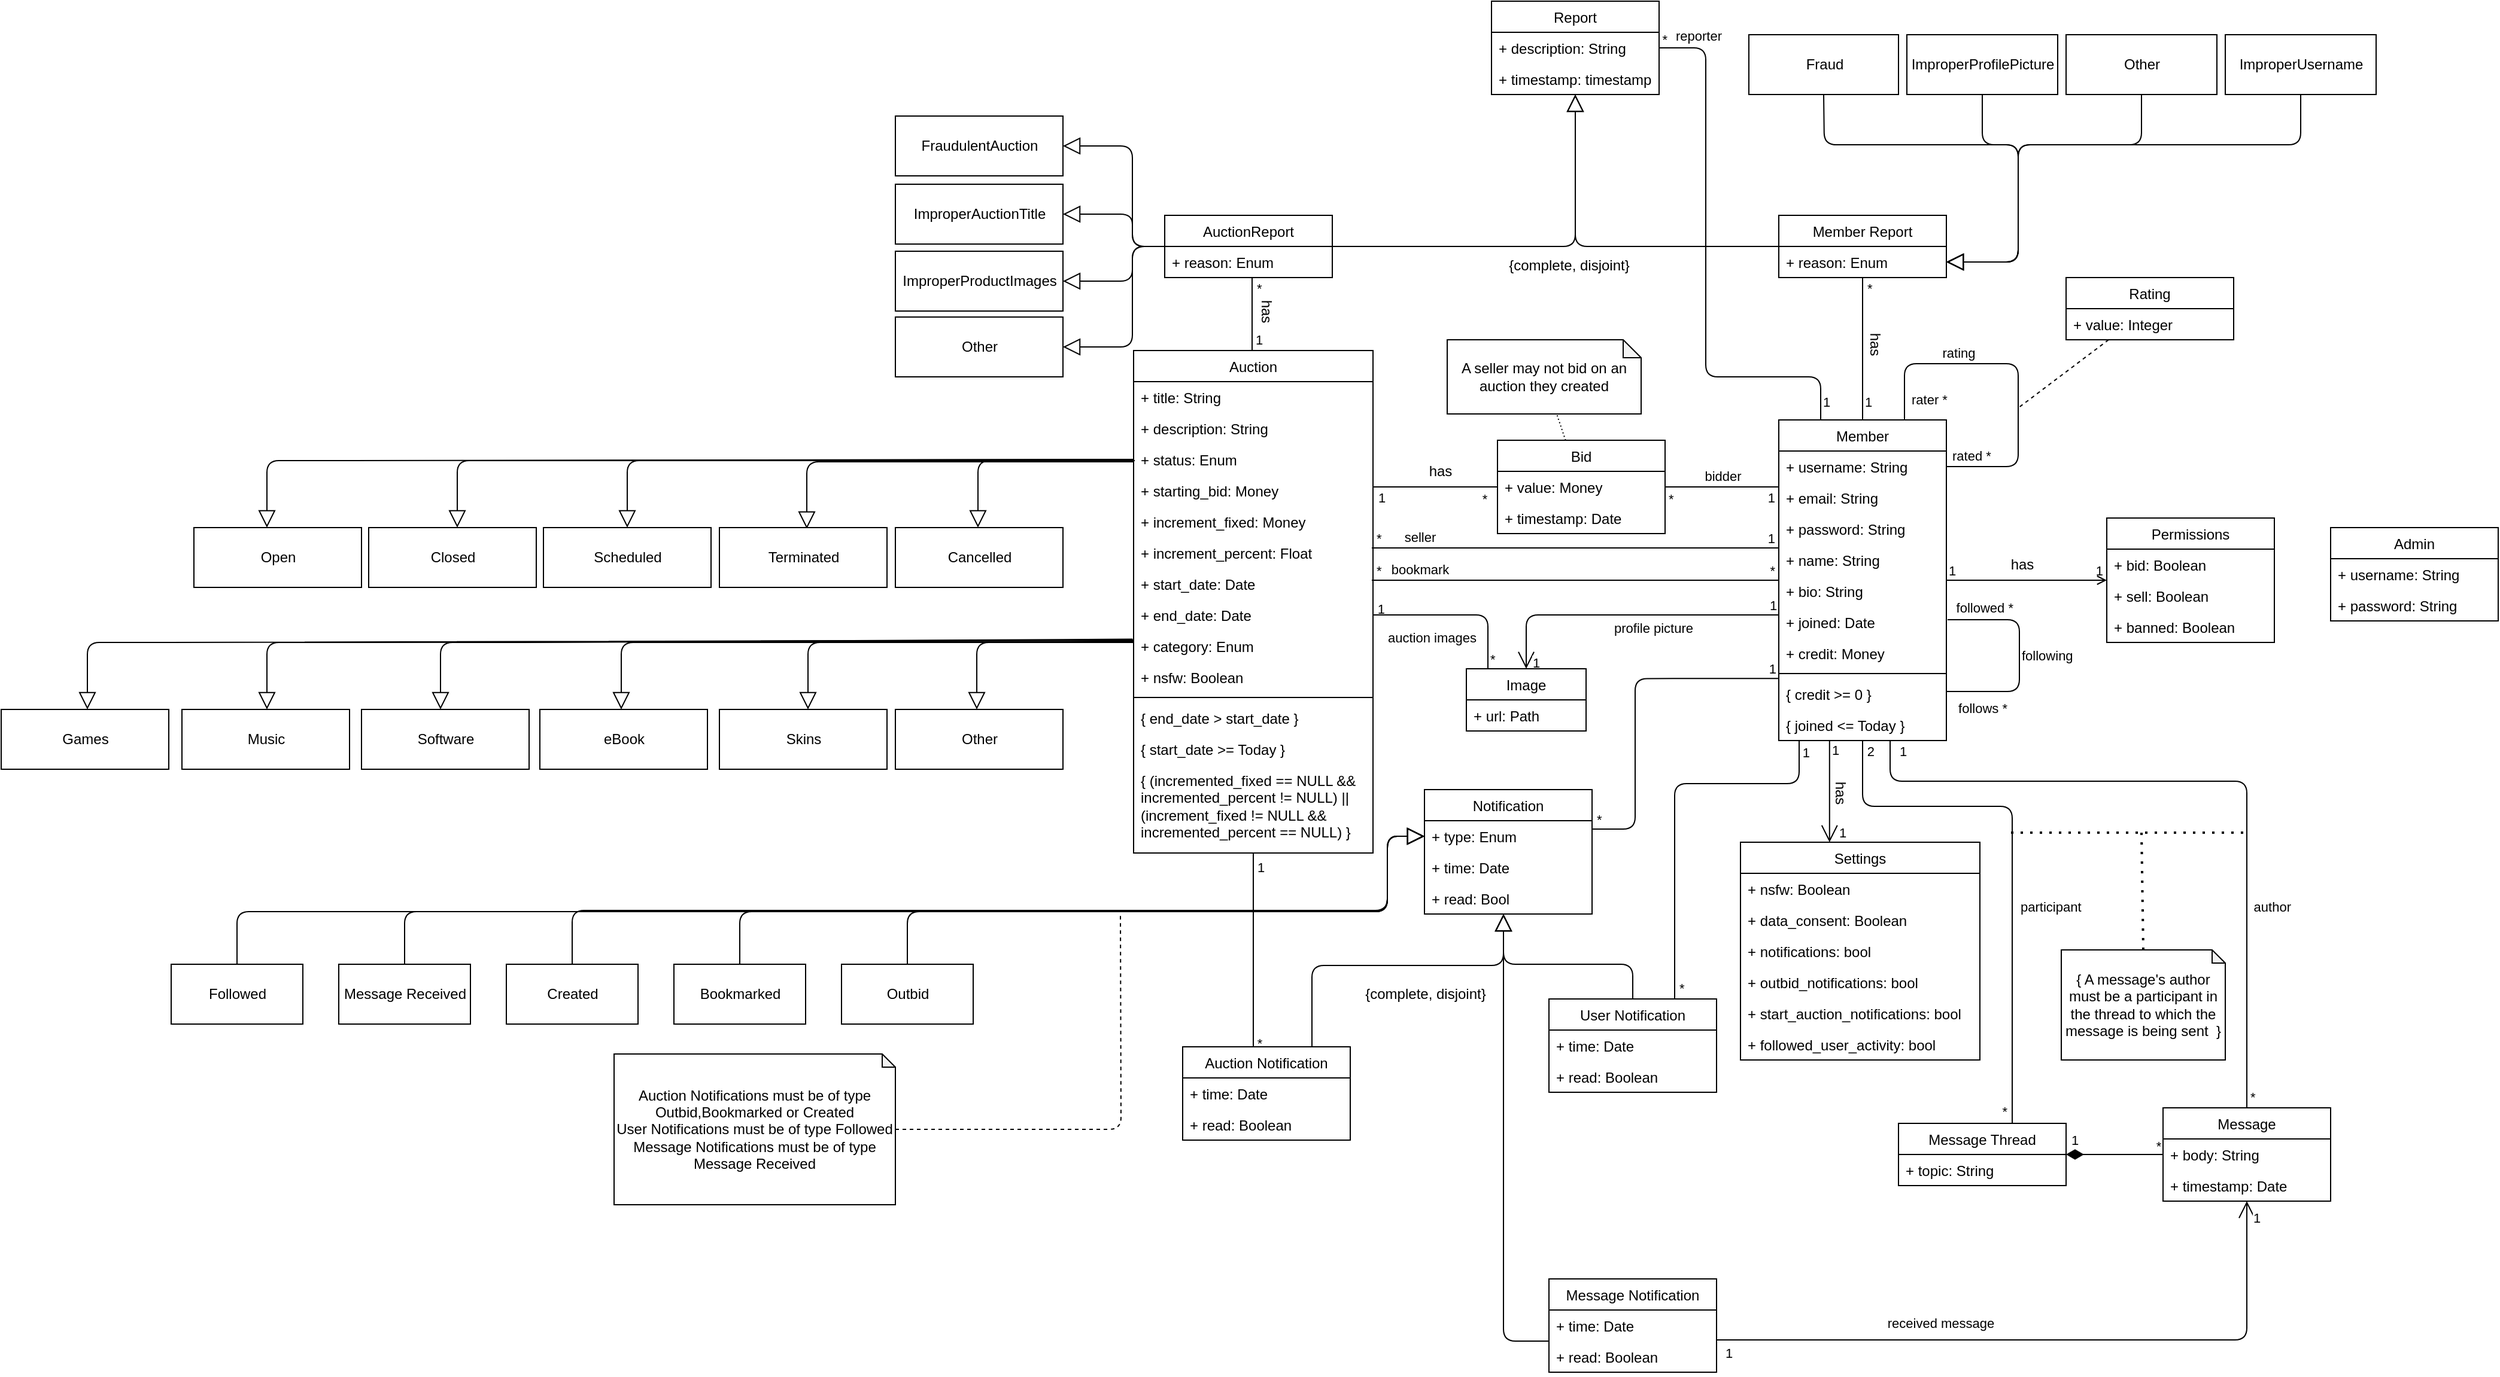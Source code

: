<mxfile>
    <diagram id="5p2L-R4tzmacxb9t3PjI" name="Page-1">
        <mxGraphModel dx="3413" dy="1698" grid="0" gridSize="20" guides="1" tooltips="1" connect="1" arrows="1" fold="1" page="0" pageScale="1" pageWidth="850" pageHeight="1100" math="0" shadow="0">
            <root>
                <mxCell id="0"/>
                <mxCell id="1" parent="0"/>
                <mxCell id="KnBPTcWeaxRC1HquYk8a-293" style="edgeStyle=orthogonalEdgeStyle;rounded=1;orthogonalLoop=1;jettySize=auto;html=1;startArrow=none;startFill=0;endArrow=open;endFill=0;startSize=12;endSize=12;" parent="1" source="2" target="280" edge="1">
                    <mxGeometry relative="1" as="geometry">
                        <Array as="points">
                            <mxPoint x="-91" y="393"/>
                        </Array>
                        <mxPoint x="-108" y="437" as="targetPoint"/>
                    </mxGeometry>
                </mxCell>
                <mxCell id="KnBPTcWeaxRC1HquYk8a-294" value="1" style="edgeLabel;html=1;align=center;verticalAlign=middle;resizable=0;points=[];" parent="KnBPTcWeaxRC1HquYk8a-293" vertex="1" connectable="0">
                    <mxGeometry x="-0.984" y="1" relative="1" as="geometry">
                        <mxPoint x="-3.6" y="-9" as="offset"/>
                    </mxGeometry>
                </mxCell>
                <mxCell id="KnBPTcWeaxRC1HquYk8a-295" value="1" style="edgeLabel;html=1;align=center;verticalAlign=middle;resizable=0;points=[];" parent="KnBPTcWeaxRC1HquYk8a-293" vertex="1" connectable="0">
                    <mxGeometry x="0.936" y="2" relative="1" as="geometry">
                        <mxPoint x="6" y="2.8" as="offset"/>
                    </mxGeometry>
                </mxCell>
                <mxCell id="434" value="profile picture" style="edgeLabel;html=1;align=center;verticalAlign=middle;resizable=0;points=[];" connectable="0" vertex="1" parent="KnBPTcWeaxRC1HquYk8a-293">
                    <mxGeometry x="-0.231" relative="1" as="geometry">
                        <mxPoint x="-6.57" y="10.97" as="offset"/>
                    </mxGeometry>
                </mxCell>
                <mxCell id="2" value="Member" style="swimlane;fontStyle=0;childLayout=stackLayout;horizontal=1;startSize=26;fillColor=none;horizontalStack=0;resizeParent=1;resizeParentMax=0;resizeLast=0;collapsible=1;marginBottom=0;" parent="1" vertex="1">
                    <mxGeometry x="120" y="230" width="140" height="268" as="geometry">
                        <mxRectangle x="120" y="247" width="100" height="26" as="alternateBounds"/>
                    </mxGeometry>
                </mxCell>
                <mxCell id="14" value="+ username: String" style="text;strokeColor=none;fillColor=none;align=left;verticalAlign=top;spacingLeft=4;spacingRight=4;overflow=hidden;rotatable=0;points=[[0,0.5],[1,0.5]];portConstraint=eastwest;" parent="2" vertex="1">
                    <mxGeometry y="26" width="140" height="26" as="geometry"/>
                </mxCell>
                <mxCell id="277" value="+ email: String" style="text;strokeColor=none;fillColor=none;align=left;verticalAlign=top;spacingLeft=4;spacingRight=4;overflow=hidden;rotatable=0;points=[[0,0.5],[1,0.5]];portConstraint=eastwest;" parent="2" vertex="1">
                    <mxGeometry y="52" width="140" height="26" as="geometry"/>
                </mxCell>
                <mxCell id="4" value="+ password: String" style="text;strokeColor=none;fillColor=none;align=left;verticalAlign=top;spacingLeft=4;spacingRight=4;overflow=hidden;rotatable=0;points=[[0,0.5],[1,0.5]];portConstraint=eastwest;" parent="2" vertex="1">
                    <mxGeometry y="78" width="140" height="26" as="geometry"/>
                </mxCell>
                <mxCell id="3" value="+ name: String" style="text;strokeColor=none;fillColor=none;align=left;verticalAlign=top;spacingLeft=4;spacingRight=4;overflow=hidden;rotatable=0;points=[[0,0.5],[1,0.5]];portConstraint=eastwest;" parent="2" vertex="1">
                    <mxGeometry y="104" width="140" height="26" as="geometry"/>
                </mxCell>
                <mxCell id="18" value="+ bio: String" style="text;strokeColor=none;fillColor=none;align=left;verticalAlign=top;spacingLeft=4;spacingRight=4;overflow=hidden;rotatable=0;points=[[0,0.5],[1,0.5]];portConstraint=eastwest;" parent="2" vertex="1">
                    <mxGeometry y="130" width="140" height="26" as="geometry"/>
                </mxCell>
                <mxCell id="65" value="following" style="endArrow=none;html=1;edgeStyle=orthogonalEdgeStyle;labelPosition=right;verticalLabelPosition=middle;align=left;verticalAlign=middle;labelBackgroundColor=none;" parent="2" source="2" edge="1">
                    <mxGeometry x="0.005" relative="1" as="geometry">
                        <mxPoint x="101.0" y="156.0" as="sourcePoint"/>
                        <mxPoint x="141" y="167" as="targetPoint"/>
                        <mxPoint as="offset"/>
                        <Array as="points">
                            <mxPoint x="201" y="227"/>
                            <mxPoint x="201" y="167"/>
                        </Array>
                    </mxGeometry>
                </mxCell>
                <mxCell id="66" value="follows *" style="edgeLabel;resizable=0;html=1;align=center;verticalAlign=top;labelPosition=center;verticalLabelPosition=bottom;labelBackgroundColor=none;" parent="65" connectable="0" vertex="1">
                    <mxGeometry x="-1" relative="1" as="geometry">
                        <mxPoint x="30.0" y="1.0" as="offset"/>
                    </mxGeometry>
                </mxCell>
                <mxCell id="67" value="followed *" style="edgeLabel;resizable=0;html=1;align=right;verticalAlign=bottom;labelBackgroundColor=none;" parent="65" connectable="0" vertex="1">
                    <mxGeometry x="1" relative="1" as="geometry">
                        <mxPoint x="55" y="-2" as="offset"/>
                    </mxGeometry>
                </mxCell>
                <mxCell id="102" value="rating" style="endArrow=none;html=1;edgeStyle=orthogonalEdgeStyle;labelPosition=center;verticalLabelPosition=top;align=center;verticalAlign=bottom;exitX=1;exitY=0.5;exitDx=0;exitDy=0;entryX=0.75;entryY=0;entryDx=0;entryDy=0;labelBackgroundColor=none;" parent="2" source="14" target="2" edge="1">
                    <mxGeometry x="0.361" relative="1" as="geometry">
                        <mxPoint x="130.004" y="-54" as="sourcePoint"/>
                        <mxPoint x="160" y="-47" as="targetPoint"/>
                        <mxPoint as="offset"/>
                        <Array as="points">
                            <mxPoint x="200" y="39"/>
                            <mxPoint x="200" y="-47"/>
                            <mxPoint x="105" y="-47"/>
                        </Array>
                    </mxGeometry>
                </mxCell>
                <mxCell id="103" value="rated *" style="edgeLabel;resizable=0;html=1;align=left;verticalAlign=bottom;labelBackgroundColor=none;" parent="102" connectable="0" vertex="1">
                    <mxGeometry x="-1" relative="1" as="geometry">
                        <mxPoint x="3" y="-1" as="offset"/>
                    </mxGeometry>
                </mxCell>
                <mxCell id="104" value="rater *" style="edgeLabel;resizable=0;html=1;align=left;verticalAlign=middle;labelPosition=right;verticalLabelPosition=middle;labelBackgroundColor=none;" parent="102" connectable="0" vertex="1">
                    <mxGeometry x="1" relative="1" as="geometry">
                        <mxPoint x="4" y="-17" as="offset"/>
                    </mxGeometry>
                </mxCell>
                <mxCell id="113" value="+ joined: Date" style="text;strokeColor=none;fillColor=none;align=left;verticalAlign=top;spacingLeft=4;spacingRight=4;overflow=hidden;rotatable=0;points=[[0,0.5],[1,0.5]];portConstraint=eastwest;" parent="2" vertex="1">
                    <mxGeometry y="156" width="140" height="26" as="geometry"/>
                </mxCell>
                <mxCell id="279" value="+ credit: Money" style="text;strokeColor=none;fillColor=none;align=left;verticalAlign=top;spacingLeft=4;spacingRight=4;overflow=hidden;rotatable=0;points=[[0,0.5],[1,0.5]];portConstraint=eastwest;" parent="2" vertex="1">
                    <mxGeometry y="182" width="140" height="26" as="geometry"/>
                </mxCell>
                <mxCell id="347" value="" style="line;strokeWidth=1;fillColor=none;align=left;verticalAlign=middle;spacingTop=-1;spacingLeft=3;spacingRight=3;rotatable=0;labelPosition=right;points=[];portConstraint=eastwest;" parent="2" vertex="1">
                    <mxGeometry y="208" width="140" height="8" as="geometry"/>
                </mxCell>
                <mxCell id="349" value="{ credit &gt;= 0 }" style="text;strokeColor=none;fillColor=none;align=left;verticalAlign=top;spacingLeft=4;spacingRight=4;overflow=hidden;rotatable=0;points=[[0,0.5],[1,0.5]];portConstraint=eastwest;" parent="2" vertex="1">
                    <mxGeometry y="216" width="140" height="26" as="geometry"/>
                </mxCell>
                <mxCell id="351" value="{ joined &lt;= Today }" style="text;strokeColor=none;fillColor=none;align=left;verticalAlign=top;spacingLeft=4;spacingRight=4;overflow=hidden;rotatable=0;points=[[0,0.5],[1,0.5]];portConstraint=eastwest;" vertex="1" parent="2">
                    <mxGeometry y="242" width="140" height="26" as="geometry"/>
                </mxCell>
                <mxCell id="6" value="Auction" style="swimlane;fontStyle=0;childLayout=stackLayout;horizontal=1;startSize=26;fillColor=none;horizontalStack=0;resizeParent=1;resizeParentMax=0;resizeLast=0;collapsible=1;marginBottom=0;" parent="1" vertex="1">
                    <mxGeometry x="-419" y="172" width="200" height="420" as="geometry">
                        <mxRectangle x="-419" y="172" width="67" height="26" as="alternateBounds"/>
                    </mxGeometry>
                </mxCell>
                <mxCell id="7" value="+ title: String" style="text;strokeColor=none;fillColor=none;align=left;verticalAlign=top;spacingLeft=4;spacingRight=4;overflow=hidden;rotatable=0;points=[[0,0.5],[1,0.5]];portConstraint=eastwest;" parent="6" vertex="1">
                    <mxGeometry y="26" width="200" height="26" as="geometry"/>
                </mxCell>
                <mxCell id="8" value="+ description: String" style="text;strokeColor=none;fillColor=none;align=left;verticalAlign=top;spacingLeft=4;spacingRight=4;overflow=hidden;rotatable=0;points=[[0,0.5],[1,0.5]];portConstraint=eastwest;" parent="6" vertex="1">
                    <mxGeometry y="52" width="200" height="26" as="geometry"/>
                </mxCell>
                <mxCell id="9" value="+ status: Enum" style="text;strokeColor=none;fillColor=none;align=left;verticalAlign=top;spacingLeft=4;spacingRight=4;overflow=hidden;rotatable=0;points=[[0,0.5],[1,0.5]];portConstraint=eastwest;" parent="6" vertex="1">
                    <mxGeometry y="78" width="200" height="26" as="geometry"/>
                </mxCell>
                <mxCell id="381" value="" style="endArrow=block;endFill=0;endSize=12;html=1;entryX=1;entryY=0.5;entryDx=0;entryDy=0;" edge="1" parent="6">
                    <mxGeometry width="160" relative="1" as="geometry">
                        <mxPoint y="93" as="sourcePoint"/>
                        <mxPoint x="-273" y="149" as="targetPoint"/>
                        <Array as="points">
                            <mxPoint x="-215" y="93"/>
                            <mxPoint x="-273" y="93"/>
                        </Array>
                    </mxGeometry>
                </mxCell>
                <mxCell id="20" value="+ starting_bid: Money" style="text;strokeColor=none;fillColor=none;align=left;verticalAlign=top;spacingLeft=4;spacingRight=4;overflow=hidden;rotatable=0;points=[[0,0.5],[1,0.5]];portConstraint=eastwest;" parent="6" vertex="1">
                    <mxGeometry y="104" width="200" height="26" as="geometry"/>
                </mxCell>
                <mxCell id="15" value="+ increment_fixed: Money" style="text;strokeColor=none;fillColor=none;align=left;verticalAlign=top;spacingLeft=4;spacingRight=4;overflow=hidden;rotatable=0;points=[[0,0.5],[1,0.5]];portConstraint=eastwest;" parent="6" vertex="1">
                    <mxGeometry y="130" width="200" height="26" as="geometry"/>
                </mxCell>
                <mxCell id="16" value="+ increment_percent: Float" style="text;strokeColor=none;fillColor=none;align=left;verticalAlign=top;spacingLeft=4;spacingRight=4;overflow=hidden;rotatable=0;points=[[0,0.5],[1,0.5]];portConstraint=eastwest;" parent="6" vertex="1">
                    <mxGeometry y="156" width="200" height="26" as="geometry"/>
                </mxCell>
                <mxCell id="17" value="+ start_date: Date" style="text;strokeColor=none;fillColor=none;align=left;verticalAlign=top;spacingLeft=4;spacingRight=4;overflow=hidden;rotatable=0;points=[[0,0.5],[1,0.5]];portConstraint=eastwest;" parent="6" vertex="1">
                    <mxGeometry y="182" width="200" height="26" as="geometry"/>
                </mxCell>
                <mxCell id="19" value="+ end_date: Date" style="text;strokeColor=none;fillColor=none;align=left;verticalAlign=top;spacingLeft=4;spacingRight=4;overflow=hidden;rotatable=0;points=[[0,0.5],[1,0.5]];portConstraint=eastwest;" parent="6" vertex="1">
                    <mxGeometry y="208" width="200" height="26" as="geometry"/>
                </mxCell>
                <mxCell id="93" value="+ category: Enum" style="text;strokeColor=none;fillColor=none;align=left;verticalAlign=top;spacingLeft=4;spacingRight=4;overflow=hidden;rotatable=0;points=[[0,0.5],[1,0.5]];portConstraint=eastwest;" parent="6" vertex="1">
                    <mxGeometry y="234" width="200" height="26" as="geometry"/>
                </mxCell>
                <mxCell id="288" value="+ nsfw: Boolean" style="text;strokeColor=none;fillColor=none;align=left;verticalAlign=top;spacingLeft=4;spacingRight=4;overflow=hidden;rotatable=0;points=[[0,0.5],[1,0.5]];portConstraint=eastwest;" parent="6" vertex="1">
                    <mxGeometry y="260" width="200" height="26" as="geometry"/>
                </mxCell>
                <mxCell id="307" value="" style="line;strokeWidth=1;fillColor=none;align=left;verticalAlign=middle;spacingTop=-1;spacingLeft=3;spacingRight=3;rotatable=0;labelPosition=right;points=[];portConstraint=eastwest;" parent="6" vertex="1">
                    <mxGeometry y="286" width="200" height="8" as="geometry"/>
                </mxCell>
                <mxCell id="310" value="{ end_date &gt; start_date }" style="text;strokeColor=none;fillColor=none;align=left;verticalAlign=top;spacingLeft=4;spacingRight=4;overflow=hidden;rotatable=0;points=[[0,0.5],[1,0.5]];portConstraint=eastwest;" parent="6" vertex="1">
                    <mxGeometry y="294" width="200" height="26" as="geometry"/>
                </mxCell>
                <mxCell id="350" value="{ start_date &gt;= Today }" style="text;strokeColor=none;fillColor=none;align=left;verticalAlign=top;spacingLeft=4;spacingRight=4;overflow=hidden;rotatable=0;points=[[0,0.5],[1,0.5]];portConstraint=eastwest;" vertex="1" parent="6">
                    <mxGeometry y="320" width="200" height="26" as="geometry"/>
                </mxCell>
                <mxCell id="311" value="{ (incremented_fixed == NULL &amp;&amp; incremented_percent != NULL) || (increment_fixed != NULL &amp;&amp; incremented_percent == NULL) }" style="text;strokeColor=none;fillColor=none;align=left;verticalAlign=top;spacingLeft=4;spacingRight=4;overflow=hidden;rotatable=0;points=[[0,0.5],[1,0.5]];portConstraint=eastwest;shadow=1;whiteSpace=wrap;" parent="6" vertex="1">
                    <mxGeometry y="346" width="200" height="74" as="geometry"/>
                </mxCell>
                <mxCell id="10" value="Permissions" style="swimlane;fontStyle=0;childLayout=stackLayout;horizontal=1;startSize=26;fillColor=none;horizontalStack=0;resizeParent=1;resizeParentMax=0;resizeLast=0;collapsible=1;marginBottom=0;" parent="1" vertex="1">
                    <mxGeometry x="394" y="312" width="140" height="104" as="geometry"/>
                </mxCell>
                <mxCell id="11" value="+ bid: Boolean" style="text;strokeColor=none;fillColor=none;align=left;verticalAlign=top;spacingLeft=4;spacingRight=4;overflow=hidden;rotatable=0;points=[[0,0.5],[1,0.5]];portConstraint=eastwest;" parent="10" vertex="1">
                    <mxGeometry y="26" width="140" height="26" as="geometry"/>
                </mxCell>
                <mxCell id="12" value="+ sell: Boolean" style="text;strokeColor=none;fillColor=none;align=left;verticalAlign=top;spacingLeft=4;spacingRight=4;overflow=hidden;rotatable=0;points=[[0,0.5],[1,0.5]];portConstraint=eastwest;" parent="10" vertex="1">
                    <mxGeometry y="52" width="140" height="26" as="geometry"/>
                </mxCell>
                <mxCell id="13" value="+ banned: Boolean" style="text;strokeColor=none;fillColor=none;align=left;verticalAlign=top;spacingLeft=4;spacingRight=4;overflow=hidden;rotatable=0;points=[[0,0.5],[1,0.5]];portConstraint=eastwest;" parent="10" vertex="1">
                    <mxGeometry y="78" width="140" height="26" as="geometry"/>
                </mxCell>
                <mxCell id="333" style="edgeStyle=orthogonalEdgeStyle;rounded=0;orthogonalLoop=1;jettySize=auto;html=1;endArrow=none;endFill=0;" parent="1" source="32" target="6" edge="1">
                    <mxGeometry relative="1" as="geometry">
                        <Array as="points">
                            <mxPoint x="-199" y="286"/>
                            <mxPoint x="-199" y="286"/>
                        </Array>
                    </mxGeometry>
                </mxCell>
                <mxCell id="334" value="1" style="edgeLabel;html=1;align=center;verticalAlign=middle;resizable=0;points=[];" parent="333" connectable="0" vertex="1">
                    <mxGeometry x="0.897" relative="1" as="geometry">
                        <mxPoint x="0.89" y="9" as="offset"/>
                    </mxGeometry>
                </mxCell>
                <mxCell id="335" value="*" style="edgeLabel;html=1;align=center;verticalAlign=middle;resizable=0;points=[];" parent="333" connectable="0" vertex="1">
                    <mxGeometry x="-0.783" y="1" relative="1" as="geometry">
                        <mxPoint y="9" as="offset"/>
                    </mxGeometry>
                </mxCell>
                <mxCell id="32" value="Bid" style="swimlane;fontStyle=0;childLayout=stackLayout;horizontal=1;startSize=26;fillColor=none;horizontalStack=0;resizeParent=1;resizeParentMax=0;resizeLast=0;collapsible=1;marginBottom=0;" parent="1" vertex="1">
                    <mxGeometry x="-115" y="247" width="140" height="78" as="geometry"/>
                </mxCell>
                <mxCell id="33" value="+ value: Money" style="text;strokeColor=none;fillColor=none;align=left;verticalAlign=top;spacingLeft=4;spacingRight=4;overflow=hidden;rotatable=0;points=[[0,0.5],[1,0.5]];portConstraint=eastwest;" parent="32" vertex="1">
                    <mxGeometry y="26" width="140" height="26" as="geometry"/>
                </mxCell>
                <mxCell id="34" value="+ timestamp: Date" style="text;strokeColor=none;fillColor=none;align=left;verticalAlign=top;spacingLeft=4;spacingRight=4;overflow=hidden;rotatable=0;points=[[0,0.5],[1,0.5]];portConstraint=eastwest;" parent="32" vertex="1">
                    <mxGeometry y="52" width="140" height="26" as="geometry"/>
                </mxCell>
                <mxCell id="48" value="seller" style="endArrow=none;html=1;edgeStyle=orthogonalEdgeStyle;entryX=0;entryY=0.5;entryDx=0;entryDy=0;exitX=1;exitY=0.5;exitDx=0;exitDy=0;labelPosition=center;verticalLabelPosition=top;align=center;verticalAlign=bottom;labelBackgroundColor=none;" parent="1" edge="1">
                    <mxGeometry x="-0.765" relative="1" as="geometry">
                        <mxPoint x="-220" y="337" as="sourcePoint"/>
                        <mxPoint x="120" y="337" as="targetPoint"/>
                        <mxPoint as="offset"/>
                    </mxGeometry>
                </mxCell>
                <mxCell id="49" value="*" style="edgeLabel;resizable=0;html=1;align=left;verticalAlign=bottom;labelBackgroundColor=none;" parent="48" connectable="0" vertex="1">
                    <mxGeometry x="-1" relative="1" as="geometry">
                        <mxPoint x="2" as="offset"/>
                    </mxGeometry>
                </mxCell>
                <mxCell id="50" value="1" style="edgeLabel;resizable=0;html=1;align=right;verticalAlign=bottom;labelBackgroundColor=none;" parent="48" connectable="0" vertex="1">
                    <mxGeometry x="1" relative="1" as="geometry">
                        <mxPoint x="-3" as="offset"/>
                    </mxGeometry>
                </mxCell>
                <mxCell id="54" value="" style="endArrow=open;html=1;edgeStyle=orthogonalEdgeStyle;startArrow=none;startFill=0;endFill=0;" parent="1" source="2" target="10" edge="1">
                    <mxGeometry relative="1" as="geometry">
                        <mxPoint x="240" y="520" as="sourcePoint"/>
                        <mxPoint x="400" y="520" as="targetPoint"/>
                    </mxGeometry>
                </mxCell>
                <mxCell id="55" value="1" style="edgeLabel;resizable=0;html=1;align=left;verticalAlign=bottom;labelBackgroundColor=none;" parent="54" connectable="0" vertex="1">
                    <mxGeometry x="-1" relative="1" as="geometry"/>
                </mxCell>
                <mxCell id="56" value="1" style="edgeLabel;resizable=0;html=1;align=right;verticalAlign=bottom;labelBackgroundColor=none;" parent="54" connectable="0" vertex="1">
                    <mxGeometry x="1" relative="1" as="geometry">
                        <mxPoint x="-2.19" as="offset"/>
                    </mxGeometry>
                </mxCell>
                <mxCell id="58" value="Admin" style="swimlane;fontStyle=0;childLayout=stackLayout;horizontal=1;startSize=26;fillColor=none;horizontalStack=0;resizeParent=1;resizeParentMax=0;resizeLast=0;collapsible=1;marginBottom=0;" parent="1" vertex="1">
                    <mxGeometry x="581" y="320" width="140" height="78" as="geometry"/>
                </mxCell>
                <mxCell id="59" value="+ username: String" style="text;strokeColor=none;fillColor=none;align=left;verticalAlign=top;spacingLeft=4;spacingRight=4;overflow=hidden;rotatable=0;points=[[0,0.5],[1,0.5]];portConstraint=eastwest;" parent="58" vertex="1">
                    <mxGeometry y="26" width="140" height="26" as="geometry"/>
                </mxCell>
                <mxCell id="60" value="+ password: String" style="text;strokeColor=none;fillColor=none;align=left;verticalAlign=top;spacingLeft=4;spacingRight=4;overflow=hidden;rotatable=0;points=[[0,0.5],[1,0.5]];portConstraint=eastwest;" parent="58" vertex="1">
                    <mxGeometry y="52" width="140" height="26" as="geometry"/>
                </mxCell>
                <mxCell id="62" value="bookmark" style="endArrow=none;html=1;edgeStyle=orthogonalEdgeStyle;exitX=1;exitY=0.5;exitDx=0;exitDy=0;labelPosition=center;verticalLabelPosition=top;align=center;verticalAlign=bottom;labelBackgroundColor=none;" parent="1" edge="1">
                    <mxGeometry x="-0.765" relative="1" as="geometry">
                        <mxPoint x="-220" y="364" as="sourcePoint"/>
                        <mxPoint x="120" y="364" as="targetPoint"/>
                        <mxPoint as="offset"/>
                    </mxGeometry>
                </mxCell>
                <mxCell id="63" value="*" style="edgeLabel;resizable=0;html=1;align=left;verticalAlign=bottom;labelBackgroundColor=none;" parent="62" connectable="0" vertex="1">
                    <mxGeometry x="-1" relative="1" as="geometry">
                        <mxPoint x="2" as="offset"/>
                    </mxGeometry>
                </mxCell>
                <mxCell id="64" value="*" style="edgeLabel;resizable=0;html=1;align=right;verticalAlign=bottom;labelBackgroundColor=none;" parent="62" connectable="0" vertex="1">
                    <mxGeometry x="1" relative="1" as="geometry">
                        <mxPoint x="-3" as="offset"/>
                    </mxGeometry>
                </mxCell>
                <mxCell id="68" value="Member Report" style="swimlane;fontStyle=0;childLayout=stackLayout;horizontal=1;startSize=26;fillColor=none;horizontalStack=0;resizeParent=1;resizeParentMax=0;resizeLast=0;collapsible=1;marginBottom=0;" parent="1" vertex="1">
                    <mxGeometry x="120" y="59" width="140" height="52" as="geometry"/>
                </mxCell>
                <mxCell id="69" value="+ reason: Enum" style="text;strokeColor=none;fillColor=none;align=left;verticalAlign=top;spacingLeft=4;spacingRight=4;overflow=hidden;rotatable=0;points=[[0,0.5],[1,0.5]];portConstraint=eastwest;" parent="68" vertex="1">
                    <mxGeometry y="26" width="140" height="26" as="geometry"/>
                </mxCell>
                <mxCell id="72" value="AuctionReport" style="swimlane;fontStyle=0;childLayout=stackLayout;horizontal=1;startSize=26;fillColor=none;horizontalStack=0;resizeParent=1;resizeParentMax=0;resizeLast=0;collapsible=1;marginBottom=0;" parent="1" vertex="1">
                    <mxGeometry x="-393" y="59" width="140" height="52" as="geometry">
                        <mxRectangle x="-370" y="59" width="103" height="26" as="alternateBounds"/>
                    </mxGeometry>
                </mxCell>
                <mxCell id="73" value="+ reason: Enum" style="text;strokeColor=none;fillColor=none;align=left;verticalAlign=top;spacingLeft=4;spacingRight=4;overflow=hidden;rotatable=0;points=[[0,0.5],[1,0.5]];portConstraint=eastwest;" parent="72" vertex="1">
                    <mxGeometry y="26" width="140" height="26" as="geometry"/>
                </mxCell>
                <mxCell id="76" value="Report" style="swimlane;fontStyle=0;childLayout=stackLayout;horizontal=1;startSize=26;fillColor=none;horizontalStack=0;resizeParent=1;resizeParentMax=0;resizeLast=0;collapsible=1;marginBottom=0;" parent="1" vertex="1">
                    <mxGeometry x="-120" y="-120" width="140" height="78" as="geometry"/>
                </mxCell>
                <mxCell id="77" value="+ description: String" style="text;strokeColor=none;fillColor=none;align=left;verticalAlign=top;spacingLeft=4;spacingRight=4;overflow=hidden;rotatable=0;points=[[0,0.5],[1,0.5]];portConstraint=eastwest;" parent="76" vertex="1">
                    <mxGeometry y="26" width="140" height="26" as="geometry"/>
                </mxCell>
                <mxCell id="78" value="+ timestamp: timestamp" style="text;strokeColor=none;fillColor=none;align=left;verticalAlign=top;spacingLeft=4;spacingRight=4;overflow=hidden;rotatable=0;points=[[0,0.5],[1,0.5]];portConstraint=eastwest;" parent="76" vertex="1">
                    <mxGeometry y="52" width="140" height="26" as="geometry"/>
                </mxCell>
                <mxCell id="80" value="" style="endArrow=block;endFill=0;endSize=12;html=1;" parent="1" source="68" target="76" edge="1">
                    <mxGeometry width="160" relative="1" as="geometry">
                        <mxPoint x="-160" y="80" as="sourcePoint"/>
                        <mxPoint y="80" as="targetPoint"/>
                        <Array as="points">
                            <mxPoint x="-50" y="85"/>
                        </Array>
                    </mxGeometry>
                </mxCell>
                <mxCell id="81" value="" style="endArrow=block;endFill=0;endSize=12;html=1;" parent="1" source="72" target="76" edge="1">
                    <mxGeometry width="160" relative="1" as="geometry">
                        <mxPoint x="140.279" y="79" as="sourcePoint"/>
                        <mxPoint x="39.721" y="4" as="targetPoint"/>
                        <Array as="points">
                            <mxPoint x="-50" y="85"/>
                        </Array>
                    </mxGeometry>
                </mxCell>
                <mxCell id="84" value="" style="endArrow=none;html=1;edgeStyle=orthogonalEdgeStyle;labelPosition=center;verticalLabelPosition=top;align=center;verticalAlign=bottom;" parent="1" source="72" target="6" edge="1">
                    <mxGeometry x="-0.309" relative="1" as="geometry">
                        <mxPoint x="-200" y="332" as="sourcePoint"/>
                        <mxPoint x="140" y="332" as="targetPoint"/>
                        <mxPoint as="offset"/>
                        <Array as="points">
                            <mxPoint x="-320" y="132"/>
                            <mxPoint x="-320" y="132"/>
                        </Array>
                    </mxGeometry>
                </mxCell>
                <mxCell id="85" value="*" style="edgeLabel;resizable=0;html=1;align=left;verticalAlign=middle;labelPosition=right;verticalLabelPosition=middle;labelBackgroundColor=none;" parent="84" connectable="0" vertex="1">
                    <mxGeometry x="-1" relative="1" as="geometry">
                        <mxPoint x="2" y="9" as="offset"/>
                    </mxGeometry>
                </mxCell>
                <mxCell id="86" value="1" style="edgeLabel;resizable=0;html=1;align=left;verticalAlign=middle;labelPosition=right;verticalLabelPosition=middle;labelBackgroundColor=none;" parent="84" connectable="0" vertex="1">
                    <mxGeometry x="1" relative="1" as="geometry">
                        <mxPoint x="1" y="-9.14" as="offset"/>
                    </mxGeometry>
                </mxCell>
                <mxCell id="87" value="" style="endArrow=none;html=1;edgeStyle=orthogonalEdgeStyle;labelPosition=center;verticalLabelPosition=top;align=center;verticalAlign=bottom;" parent="1" source="68" target="2" edge="1">
                    <mxGeometry x="-0.309" relative="1" as="geometry">
                        <mxPoint x="-280" y="131" as="sourcePoint"/>
                        <mxPoint x="-280" y="215" as="targetPoint"/>
                        <mxPoint as="offset"/>
                    </mxGeometry>
                </mxCell>
                <mxCell id="88" value="*" style="edgeLabel;resizable=0;html=1;align=left;verticalAlign=middle;labelPosition=right;verticalLabelPosition=middle;labelBackgroundColor=none;" parent="87" connectable="0" vertex="1">
                    <mxGeometry x="-1" relative="1" as="geometry">
                        <mxPoint x="2" y="9" as="offset"/>
                    </mxGeometry>
                </mxCell>
                <mxCell id="89" value="1" style="edgeLabel;resizable=0;html=1;align=left;verticalAlign=middle;labelPosition=right;verticalLabelPosition=middle;labelBackgroundColor=none;" parent="87" connectable="0" vertex="1">
                    <mxGeometry x="1" relative="1" as="geometry">
                        <mxPoint y="-14.95" as="offset"/>
                    </mxGeometry>
                </mxCell>
                <mxCell id="90" value="reporter" style="endArrow=none;html=1;labelPosition=right;verticalLabelPosition=middle;align=left;verticalAlign=middle;entryX=0.25;entryY=0;entryDx=0;entryDy=0;labelBackgroundColor=none;" parent="1" target="2" edge="1">
                    <mxGeometry x="-0.948" y="10" relative="1" as="geometry">
                        <mxPoint x="20" y="-81" as="sourcePoint"/>
                        <mxPoint x="210" y="267" as="targetPoint"/>
                        <mxPoint as="offset"/>
                        <Array as="points">
                            <mxPoint x="59" y="-81"/>
                            <mxPoint x="59" y="194"/>
                            <mxPoint x="155" y="194"/>
                        </Array>
                    </mxGeometry>
                </mxCell>
                <mxCell id="91" value="*" style="edgeLabel;resizable=0;html=1;align=right;verticalAlign=top;labelPosition=left;verticalLabelPosition=bottom;labelBackgroundColor=none;" parent="90" connectable="0" vertex="1">
                    <mxGeometry x="-1" relative="1" as="geometry">
                        <mxPoint x="7" y="-20" as="offset"/>
                    </mxGeometry>
                </mxCell>
                <mxCell id="92" value="1" style="edgeLabel;resizable=0;html=1;align=left;verticalAlign=middle;labelPosition=right;verticalLabelPosition=middle;labelBackgroundColor=none;" parent="90" connectable="0" vertex="1">
                    <mxGeometry x="1" relative="1" as="geometry">
                        <mxPoint y="-14.95" as="offset"/>
                    </mxGeometry>
                </mxCell>
                <mxCell id="98" value="Rating" style="swimlane;fontStyle=0;childLayout=stackLayout;horizontal=1;startSize=26;fillColor=none;horizontalStack=0;resizeParent=1;resizeParentMax=0;resizeLast=0;collapsible=1;marginBottom=0;" parent="1" vertex="1">
                    <mxGeometry x="360" y="111" width="140" height="52" as="geometry"/>
                </mxCell>
                <mxCell id="99" value="+ value: Integer" style="text;strokeColor=none;fillColor=none;align=left;verticalAlign=top;spacingLeft=4;spacingRight=4;overflow=hidden;rotatable=0;points=[[0,0.5],[1,0.5]];portConstraint=eastwest;" parent="98" vertex="1">
                    <mxGeometry y="26" width="140" height="26" as="geometry"/>
                </mxCell>
                <mxCell id="105" value="" style="endArrow=none;html=1;dashed=1;" parent="1" source="98" edge="1">
                    <mxGeometry relative="1" as="geometry">
                        <mxPoint x="-29.966" y="267" as="sourcePoint"/>
                        <mxPoint x="320" y="220" as="targetPoint"/>
                    </mxGeometry>
                </mxCell>
                <mxCell id="KnBPTcWeaxRC1HquYk8a-289" style="edgeStyle=orthogonalEdgeStyle;rounded=0;orthogonalLoop=1;jettySize=auto;html=1;startArrow=open;startFill=0;endArrow=none;endFill=0;entryX=0.303;entryY=0.994;entryDx=0;entryDy=0;entryPerimeter=0;startSize=12;endSize=12;" parent="1" source="106" target="351" edge="1">
                    <mxGeometry relative="1" as="geometry">
                        <Array as="points">
                            <mxPoint x="162" y="499"/>
                        </Array>
                    </mxGeometry>
                </mxCell>
                <mxCell id="KnBPTcWeaxRC1HquYk8a-291" value="1" style="edgeLabel;html=1;align=center;verticalAlign=middle;resizable=0;points=[];" parent="KnBPTcWeaxRC1HquYk8a-289" vertex="1" connectable="0">
                    <mxGeometry x="0.887" y="1" relative="1" as="geometry">
                        <mxPoint x="5.6" y="3" as="offset"/>
                    </mxGeometry>
                </mxCell>
                <mxCell id="KnBPTcWeaxRC1HquYk8a-292" value="1" style="edgeLabel;html=1;align=center;verticalAlign=middle;resizable=0;points=[];" parent="KnBPTcWeaxRC1HquYk8a-289" vertex="1" connectable="0">
                    <mxGeometry x="-0.844" y="-1" relative="1" as="geometry">
                        <mxPoint x="9" y="-1.59" as="offset"/>
                    </mxGeometry>
                </mxCell>
                <mxCell id="106" value="Settings" style="swimlane;fontStyle=0;childLayout=stackLayout;horizontal=1;startSize=26;fillColor=none;horizontalStack=0;resizeParent=1;resizeParentMax=0;resizeLast=0;collapsible=1;marginBottom=0;" parent="1" vertex="1">
                    <mxGeometry x="88" y="583" width="200" height="182" as="geometry"/>
                </mxCell>
                <mxCell id="107" value="+ nsfw: Boolean" style="text;strokeColor=none;fillColor=none;align=left;verticalAlign=top;spacingLeft=4;spacingRight=4;overflow=hidden;rotatable=0;points=[[0,0.5],[1,0.5]];portConstraint=eastwest;" parent="106" vertex="1">
                    <mxGeometry y="26" width="200" height="26" as="geometry"/>
                </mxCell>
                <mxCell id="114" value="+ data_consent: Boolean" style="text;strokeColor=none;fillColor=none;align=left;verticalAlign=top;spacingLeft=4;spacingRight=4;overflow=hidden;rotatable=0;points=[[0,0.5],[1,0.5]];portConstraint=eastwest;" parent="106" vertex="1">
                    <mxGeometry y="52" width="200" height="26" as="geometry"/>
                </mxCell>
                <mxCell id="115" value="+ notifications: bool" style="text;strokeColor=none;fillColor=none;align=left;verticalAlign=top;spacingLeft=4;spacingRight=4;overflow=hidden;rotatable=0;points=[[0,0.5],[1,0.5]];portConstraint=eastwest;" parent="106" vertex="1">
                    <mxGeometry y="78" width="200" height="26" as="geometry"/>
                </mxCell>
                <mxCell id="116" value="+ outbid_notifications: bool" style="text;strokeColor=none;fillColor=none;align=left;verticalAlign=top;spacingLeft=4;spacingRight=4;overflow=hidden;rotatable=0;points=[[0,0.5],[1,0.5]];portConstraint=eastwest;" parent="106" vertex="1">
                    <mxGeometry y="104" width="200" height="26" as="geometry"/>
                </mxCell>
                <mxCell id="117" value="+ start_auction_notifications: bool" style="text;strokeColor=none;fillColor=none;align=left;verticalAlign=top;spacingLeft=4;spacingRight=4;overflow=hidden;rotatable=0;points=[[0,0.5],[1,0.5]];portConstraint=eastwest;" parent="106" vertex="1">
                    <mxGeometry y="130" width="200" height="26" as="geometry"/>
                </mxCell>
                <mxCell id="118" value="+ followed_user_activity: bool" style="text;strokeColor=none;fillColor=none;align=left;verticalAlign=top;spacingLeft=4;spacingRight=4;overflow=hidden;rotatable=0;points=[[0,0.5],[1,0.5]];portConstraint=eastwest;" parent="106" vertex="1">
                    <mxGeometry y="156" width="200" height="26" as="geometry"/>
                </mxCell>
                <mxCell id="147" value="bidder" style="endArrow=none;html=1;edgeStyle=orthogonalEdgeStyle;labelPosition=center;verticalLabelPosition=top;align=center;verticalAlign=bottom;labelBackgroundColor=none;" parent="1" source="32" target="2" edge="1">
                    <mxGeometry x="0.008" relative="1" as="geometry">
                        <mxPoint x="60" y="300" as="sourcePoint"/>
                        <mxPoint x="-30" y="318" as="targetPoint"/>
                        <mxPoint as="offset"/>
                        <Array as="points">
                            <mxPoint x="60" y="286"/>
                            <mxPoint x="60" y="286"/>
                        </Array>
                    </mxGeometry>
                </mxCell>
                <mxCell id="148" value="*" style="edgeLabel;resizable=0;html=1;align=left;verticalAlign=bottom;labelBackgroundColor=none;" parent="147" connectable="0" vertex="1">
                    <mxGeometry x="-1" relative="1" as="geometry">
                        <mxPoint x="1" y="18" as="offset"/>
                    </mxGeometry>
                </mxCell>
                <mxCell id="149" value="1" style="edgeLabel;resizable=0;html=1;align=right;verticalAlign=bottom;labelBackgroundColor=none;" parent="147" connectable="0" vertex="1">
                    <mxGeometry x="1" relative="1" as="geometry">
                        <mxPoint x="-3" y="17" as="offset"/>
                    </mxGeometry>
                </mxCell>
                <mxCell id="150" value="Notification" style="swimlane;fontStyle=0;childLayout=stackLayout;horizontal=1;startSize=26;fillColor=none;horizontalStack=0;resizeParent=1;resizeParentMax=0;resizeLast=0;collapsible=1;marginBottom=0;" parent="1" vertex="1">
                    <mxGeometry x="-176" y="539" width="140" height="104" as="geometry"/>
                </mxCell>
                <mxCell id="165" value="+ type: Enum" style="text;strokeColor=none;fillColor=none;align=left;verticalAlign=top;spacingLeft=4;spacingRight=4;overflow=hidden;rotatable=0;points=[[0,0.5],[1,0.5]];portConstraint=eastwest;" parent="150" vertex="1">
                    <mxGeometry y="26" width="140" height="26" as="geometry"/>
                </mxCell>
                <mxCell id="152" value="+ time: Date" style="text;strokeColor=none;fillColor=none;align=left;verticalAlign=top;spacingLeft=4;spacingRight=4;overflow=hidden;rotatable=0;points=[[0,0.5],[1,0.5]];portConstraint=eastwest;" parent="150" vertex="1">
                    <mxGeometry y="52" width="140" height="26" as="geometry"/>
                </mxCell>
                <mxCell id="153" value="+ read: Bool" style="text;strokeColor=none;fillColor=none;align=left;verticalAlign=top;spacingLeft=4;spacingRight=4;overflow=hidden;rotatable=0;points=[[0,0.5],[1,0.5]];portConstraint=eastwest;" parent="150" vertex="1">
                    <mxGeometry y="78" width="140" height="26" as="geometry"/>
                </mxCell>
                <mxCell id="154" value="" style="endArrow=none;html=1;edgeStyle=orthogonalEdgeStyle;entryX=0.002;entryY=0.006;entryDx=0;entryDy=0;entryPerimeter=0;" parent="1" source="150" target="349" edge="1">
                    <mxGeometry relative="1" as="geometry">
                        <mxPoint x="-100" y="455" as="sourcePoint"/>
                        <mxPoint x="60" y="455" as="targetPoint"/>
                        <Array as="points">
                            <mxPoint y="572"/>
                            <mxPoint y="446"/>
                        </Array>
                    </mxGeometry>
                </mxCell>
                <mxCell id="155" value="*" style="edgeLabel;resizable=0;html=1;align=left;verticalAlign=bottom;labelBackgroundColor=none;" parent="154" connectable="0" vertex="1">
                    <mxGeometry x="-1" relative="1" as="geometry">
                        <mxPoint x="2" as="offset"/>
                    </mxGeometry>
                </mxCell>
                <mxCell id="156" value="1" style="edgeLabel;resizable=0;html=1;align=right;verticalAlign=bottom;labelBackgroundColor=none;" parent="154" connectable="0" vertex="1">
                    <mxGeometry x="1" relative="1" as="geometry">
                        <mxPoint x="-2" as="offset"/>
                    </mxGeometry>
                </mxCell>
                <mxCell id="312" style="edgeStyle=orthogonalEdgeStyle;rounded=0;orthogonalLoop=1;jettySize=auto;html=1;endArrow=none;endFill=0;" parent="1" source="164" target="6" edge="1">
                    <mxGeometry relative="1" as="geometry">
                        <Array as="points">
                            <mxPoint x="-319" y="708"/>
                            <mxPoint x="-319" y="708"/>
                        </Array>
                        <mxPoint x="-303" y="594" as="targetPoint"/>
                    </mxGeometry>
                </mxCell>
                <mxCell id="314" value="1" style="edgeLabel;html=1;align=center;verticalAlign=middle;resizable=0;points=[];" parent="312" connectable="0" vertex="1">
                    <mxGeometry x="0.897" y="-2" relative="1" as="geometry">
                        <mxPoint x="4" y="3.31" as="offset"/>
                    </mxGeometry>
                </mxCell>
                <mxCell id="316" value="*" style="edgeLabel;html=1;align=center;verticalAlign=middle;resizable=0;points=[];" parent="312" connectable="0" vertex="1">
                    <mxGeometry x="-0.955" y="-1" relative="1" as="geometry">
                        <mxPoint x="4" as="offset"/>
                    </mxGeometry>
                </mxCell>
                <mxCell id="401" style="edgeStyle=orthogonalEdgeStyle;rounded=1;orthogonalLoop=1;jettySize=auto;html=1;endArrow=block;endFill=0;startSize=12;endSize=12;" edge="1" parent="1" source="164" target="150">
                    <mxGeometry relative="1" as="geometry">
                        <Array as="points">
                            <mxPoint x="-270" y="686"/>
                            <mxPoint x="-110" y="686"/>
                        </Array>
                    </mxGeometry>
                </mxCell>
                <mxCell id="164" value="Auction Notification" style="swimlane;fontStyle=0;childLayout=stackLayout;horizontal=1;startSize=26;fillColor=none;horizontalStack=0;resizeParent=1;resizeParentMax=0;resizeLast=0;collapsible=1;marginBottom=0;shadow=0;" parent="1" vertex="1">
                    <mxGeometry x="-378" y="754" width="140" height="78" as="geometry">
                        <mxRectangle x="-378" y="754" width="140" height="26" as="alternateBounds"/>
                    </mxGeometry>
                </mxCell>
                <mxCell id="166" value="+ time: Date" style="text;strokeColor=none;fillColor=none;align=left;verticalAlign=top;spacingLeft=4;spacingRight=4;overflow=hidden;rotatable=0;points=[[0,0.5],[1,0.5]];portConstraint=eastwest;" parent="164" vertex="1">
                    <mxGeometry y="26" width="140" height="26" as="geometry"/>
                </mxCell>
                <mxCell id="167" value="+ read: Boolean" style="text;strokeColor=none;fillColor=none;align=left;verticalAlign=top;spacingLeft=4;spacingRight=4;overflow=hidden;rotatable=0;points=[[0,0.5],[1,0.5]];portConstraint=eastwest;" parent="164" vertex="1">
                    <mxGeometry y="52" width="140" height="26" as="geometry"/>
                </mxCell>
                <mxCell id="399" style="edgeStyle=orthogonalEdgeStyle;rounded=1;orthogonalLoop=1;jettySize=auto;html=1;endArrow=block;endFill=0;endSize=12;startSize=12;" edge="1" parent="1" source="168" target="150">
                    <mxGeometry relative="1" as="geometry">
                        <Array as="points">
                            <mxPoint x="-2" y="685"/>
                            <mxPoint x="-110" y="685"/>
                        </Array>
                    </mxGeometry>
                </mxCell>
                <mxCell id="168" value="User Notification" style="swimlane;fontStyle=0;childLayout=stackLayout;horizontal=1;startSize=26;fillColor=none;horizontalStack=0;resizeParent=1;resizeParentMax=0;resizeLast=0;collapsible=1;marginBottom=0;" parent="1" vertex="1">
                    <mxGeometry x="-72" y="713.97" width="140" height="78" as="geometry"/>
                </mxCell>
                <mxCell id="170" value="+ time: Date" style="text;strokeColor=none;fillColor=none;align=left;verticalAlign=top;spacingLeft=4;spacingRight=4;overflow=hidden;rotatable=0;points=[[0,0.5],[1,0.5]];portConstraint=eastwest;" parent="168" vertex="1">
                    <mxGeometry y="26" width="140" height="26" as="geometry"/>
                </mxCell>
                <mxCell id="171" value="+ read: Boolean" style="text;strokeColor=none;fillColor=none;align=left;verticalAlign=top;spacingLeft=4;spacingRight=4;overflow=hidden;rotatable=0;points=[[0,0.5],[1,0.5]];portConstraint=eastwest;" parent="168" vertex="1">
                    <mxGeometry y="52" width="140" height="26" as="geometry"/>
                </mxCell>
                <mxCell id="181" value="" style="endArrow=none;html=1;edgeStyle=orthogonalEdgeStyle;" parent="1" source="168" target="2" edge="1">
                    <mxGeometry relative="1" as="geometry">
                        <mxPoint x="41" y="740" as="sourcePoint"/>
                        <mxPoint x="136" y="317" as="targetPoint"/>
                        <Array as="points">
                            <mxPoint x="33" y="534"/>
                            <mxPoint x="137" y="534"/>
                        </Array>
                    </mxGeometry>
                </mxCell>
                <mxCell id="182" value="*" style="edgeLabel;resizable=0;html=1;align=left;verticalAlign=bottom;labelBackgroundColor=none;" parent="181" connectable="0" vertex="1">
                    <mxGeometry x="-1" relative="1" as="geometry">
                        <mxPoint x="2.04" as="offset"/>
                    </mxGeometry>
                </mxCell>
                <mxCell id="183" value="1" style="edgeLabel;resizable=0;html=1;align=right;verticalAlign=bottom;labelBackgroundColor=none;" parent="181" connectable="0" vertex="1">
                    <mxGeometry x="1" relative="1" as="geometry">
                        <mxPoint x="9" y="18.03" as="offset"/>
                    </mxGeometry>
                </mxCell>
                <mxCell id="187" value="Message Thread" style="swimlane;fontStyle=0;childLayout=stackLayout;horizontal=1;startSize=26;fillColor=none;horizontalStack=0;resizeParent=1;resizeParentMax=0;resizeLast=0;collapsible=1;marginBottom=0;shadow=0;" parent="1" vertex="1">
                    <mxGeometry x="220" y="817.97" width="140" height="52" as="geometry"/>
                </mxCell>
                <mxCell id="318" value="+ topic: String" style="text;strokeColor=none;fillColor=none;align=left;verticalAlign=top;spacingLeft=4;spacingRight=4;overflow=hidden;rotatable=0;points=[[0,0.5],[1,0.5]];portConstraint=eastwest;" parent="187" vertex="1">
                    <mxGeometry y="26" width="140" height="26" as="geometry"/>
                </mxCell>
                <mxCell id="195" value="" style="endArrow=none;html=1;edgeStyle=orthogonalEdgeStyle;labelPosition=right;verticalLabelPosition=middle;align=left;verticalAlign=middle;" parent="1" source="260" target="2" edge="1">
                    <mxGeometry relative="1" as="geometry">
                        <mxPoint x="345" y="740" as="sourcePoint"/>
                        <mxPoint x="587" y="699" as="targetPoint"/>
                        <Array as="points">
                            <mxPoint x="511" y="532"/>
                            <mxPoint x="213" y="532"/>
                        </Array>
                    </mxGeometry>
                </mxCell>
                <mxCell id="196" value="author" style="edgeLabel;resizable=0;html=1;align=right;verticalAlign=middle;labelPosition=left;verticalLabelPosition=middle;labelBackgroundColor=none;" parent="195" connectable="0" vertex="1">
                    <mxGeometry x="-1" relative="1" as="geometry">
                        <mxPoint x="37" y="-168" as="offset"/>
                    </mxGeometry>
                </mxCell>
                <mxCell id="256" value="*" style="edgeLabel;html=1;align=left;verticalAlign=middle;resizable=0;points=[];labelPosition=right;verticalLabelPosition=middle;labelBackgroundColor=none;" parent="195" vertex="1" connectable="0">
                    <mxGeometry x="-0.829" y="1" relative="1" as="geometry">
                        <mxPoint x="2" y="42.6" as="offset"/>
                    </mxGeometry>
                </mxCell>
                <mxCell id="257" value="1" style="edgeLabel;html=1;align=left;verticalAlign=middle;resizable=0;points=[];labelPosition=right;verticalLabelPosition=middle;labelBackgroundColor=none;" parent="195" vertex="1" connectable="0">
                    <mxGeometry x="0.851" y="-1" relative="1" as="geometry">
                        <mxPoint x="-4.52" y="-24.0" as="offset"/>
                    </mxGeometry>
                </mxCell>
                <mxCell id="422" style="edgeStyle=orthogonalEdgeStyle;rounded=1;orthogonalLoop=1;jettySize=auto;html=1;startSize=12;endArrow=block;endFill=0;endSize=12;strokeColor=#000000;" edge="1" parent="1" source="198" target="165">
                    <mxGeometry relative="1" as="geometry">
                        <Array as="points">
                            <mxPoint x="-608" y="641"/>
                            <mxPoint x="-207" y="641"/>
                            <mxPoint x="-207" y="578"/>
                        </Array>
                    </mxGeometry>
                </mxCell>
                <mxCell id="198" value="Outbid" style="html=1;shadow=0;" parent="1" vertex="1">
                    <mxGeometry x="-663" y="685" width="110" height="50" as="geometry"/>
                </mxCell>
                <mxCell id="423" style="edgeStyle=orthogonalEdgeStyle;rounded=1;orthogonalLoop=1;jettySize=auto;html=1;startSize=12;endArrow=block;endFill=0;endSize=12;strokeColor=#000000;" edge="1" parent="1" source="199" target="165">
                    <mxGeometry relative="1" as="geometry">
                        <Array as="points">
                            <mxPoint x="-888" y="640"/>
                            <mxPoint x="-207" y="640"/>
                            <mxPoint x="-207" y="578"/>
                        </Array>
                    </mxGeometry>
                </mxCell>
                <mxCell id="199" value="Created" style="html=1;shadow=0;" parent="1" vertex="1">
                    <mxGeometry x="-943" y="685" width="110" height="50" as="geometry"/>
                </mxCell>
                <mxCell id="420" style="edgeStyle=orthogonalEdgeStyle;rounded=1;orthogonalLoop=1;jettySize=auto;html=1;startSize=12;endArrow=block;endFill=0;endSize=12;strokeColor=#000000;entryX=0;entryY=0.5;entryDx=0;entryDy=0;" edge="1" parent="1" source="220" target="165">
                    <mxGeometry relative="1" as="geometry">
                        <Array as="points">
                            <mxPoint x="-748" y="641"/>
                            <mxPoint x="-207" y="641"/>
                            <mxPoint x="-207" y="578"/>
                        </Array>
                    </mxGeometry>
                </mxCell>
                <mxCell id="236" value="ImproperProductImages" style="html=1;shadow=0;" parent="1" vertex="1">
                    <mxGeometry x="-618" y="89" width="140" height="50" as="geometry"/>
                </mxCell>
                <mxCell id="425" style="edgeStyle=orthogonalEdgeStyle;rounded=1;orthogonalLoop=1;jettySize=auto;html=1;startSize=12;endArrow=block;endFill=0;endSize=12;strokeColor=#000000;" edge="1" parent="1" source="391" target="165">
                    <mxGeometry relative="1" as="geometry">
                        <Array as="points">
                            <mxPoint x="-1168" y="641"/>
                            <mxPoint x="-207" y="641"/>
                            <mxPoint x="-207" y="578"/>
                        </Array>
                    </mxGeometry>
                </mxCell>
                <mxCell id="391" value="Followed" style="html=1;shadow=0;" vertex="1" parent="1">
                    <mxGeometry x="-1223" y="685" width="110" height="50" as="geometry"/>
                </mxCell>
                <mxCell id="238" value="ImproperProfilePicture" style="html=1;shadow=0;" parent="1" vertex="1">
                    <mxGeometry x="227" y="-92" width="126" height="50" as="geometry"/>
                </mxCell>
                <mxCell id="239" value="ImproperUsername" style="html=1;shadow=0;" parent="1" vertex="1">
                    <mxGeometry x="493" y="-92" width="126" height="50" as="geometry"/>
                </mxCell>
                <mxCell id="241" value="Other" style="html=1;shadow=0;" parent="1" vertex="1">
                    <mxGeometry x="360" y="-92" width="126" height="50" as="geometry"/>
                </mxCell>
                <mxCell id="242" value="" style="endArrow=block;endFill=0;endSize=12;html=1;exitX=0.5;exitY=1;exitDx=0;exitDy=0;entryX=1;entryY=0.5;entryDx=0;entryDy=0;" parent="1" source="238" target="69" edge="1">
                    <mxGeometry width="160" relative="1" as="geometry">
                        <mxPoint x="340" y="-20" as="sourcePoint"/>
                        <mxPoint x="340.0" y="-16" as="targetPoint"/>
                        <Array as="points">
                            <mxPoint x="290"/>
                            <mxPoint x="320"/>
                            <mxPoint x="320" y="98"/>
                        </Array>
                    </mxGeometry>
                </mxCell>
                <mxCell id="243" value="" style="endArrow=block;endFill=0;endSize=12;html=1;exitX=0.5;exitY=1;exitDx=0;exitDy=0;entryX=1;entryY=0.5;entryDx=0;entryDy=0;" parent="1" source="239" target="69" edge="1">
                    <mxGeometry width="160" relative="1" as="geometry">
                        <mxPoint x="566.0" y="-20" as="sourcePoint"/>
                        <mxPoint x="486.0" y="85.0" as="targetPoint"/>
                        <Array as="points">
                            <mxPoint x="556"/>
                            <mxPoint x="320"/>
                            <mxPoint x="320" y="98"/>
                        </Array>
                    </mxGeometry>
                </mxCell>
                <mxCell id="244" value="" style="endArrow=block;endFill=0;endSize=12;html=1;exitX=0.5;exitY=1;exitDx=0;exitDy=0;entryX=1;entryY=0.5;entryDx=0;entryDy=0;" parent="1" source="241" target="69" edge="1">
                    <mxGeometry width="160" relative="1" as="geometry">
                        <mxPoint x="380.0" y="20" as="sourcePoint"/>
                        <mxPoint x="300.0" y="125.0" as="targetPoint"/>
                        <Array as="points">
                            <mxPoint x="423"/>
                            <mxPoint x="320"/>
                            <mxPoint x="320" y="98"/>
                        </Array>
                    </mxGeometry>
                </mxCell>
                <mxCell id="245" value="" style="endArrow=block;endFill=0;endSize=12;html=1;exitX=0.5;exitY=1;exitDx=0;exitDy=0;entryX=1;entryY=0.5;entryDx=0;entryDy=0;" parent="1" source="237" target="69" edge="1">
                    <mxGeometry width="160" relative="1" as="geometry">
                        <mxPoint x="400.0" y="40" as="sourcePoint"/>
                        <mxPoint x="320.0" y="145.0" as="targetPoint"/>
                        <Array as="points">
                            <mxPoint x="158"/>
                            <mxPoint x="320"/>
                            <mxPoint x="320" y="98"/>
                        </Array>
                    </mxGeometry>
                </mxCell>
                <mxCell id="246" value="ImproperAuctionTitle" style="html=1;shadow=0;" parent="1" vertex="1">
                    <mxGeometry x="-618" y="33" width="140" height="50" as="geometry"/>
                </mxCell>
                <mxCell id="247" value="Other" style="html=1;shadow=0;" parent="1" vertex="1">
                    <mxGeometry x="-618" y="144" width="140" height="50" as="geometry"/>
                </mxCell>
                <mxCell id="248" value="" style="endArrow=block;endFill=0;endSize=12;html=1;exitX=0;exitY=0.5;exitDx=0;exitDy=0;entryX=1;entryY=0.5;entryDx=0;entryDy=0;" parent="1" source="72" target="224" edge="1">
                    <mxGeometry width="160" relative="1" as="geometry">
                        <mxPoint x="-466" y="7.0" as="sourcePoint"/>
                        <mxPoint x="-286.0" y="-120" as="targetPoint"/>
                        <Array as="points">
                            <mxPoint x="-420" y="85"/>
                            <mxPoint x="-420" y="1"/>
                        </Array>
                    </mxGeometry>
                </mxCell>
                <mxCell id="249" value="" style="endArrow=block;endFill=0;endSize=12;html=1;exitX=0;exitY=0.5;exitDx=0;exitDy=0;entryX=1;entryY=0.5;entryDx=0;entryDy=0;" parent="1" source="72" target="246" edge="1">
                    <mxGeometry width="160" relative="1" as="geometry">
                        <mxPoint x="-350" y="105.0" as="sourcePoint"/>
                        <mxPoint x="-458" y="21.0" as="targetPoint"/>
                        <Array as="points">
                            <mxPoint x="-420" y="85"/>
                            <mxPoint x="-420" y="58"/>
                        </Array>
                    </mxGeometry>
                </mxCell>
                <mxCell id="250" value="" style="endArrow=block;endFill=0;endSize=12;html=1;exitX=0;exitY=0.5;exitDx=0;exitDy=0;entryX=1;entryY=0.5;entryDx=0;entryDy=0;" parent="1" source="72" target="236" edge="1">
                    <mxGeometry width="160" relative="1" as="geometry">
                        <mxPoint x="-330" y="125.0" as="sourcePoint"/>
                        <mxPoint x="-438" y="41.0" as="targetPoint"/>
                        <Array as="points">
                            <mxPoint x="-420" y="85"/>
                            <mxPoint x="-420" y="114"/>
                        </Array>
                    </mxGeometry>
                </mxCell>
                <mxCell id="251" value="" style="endArrow=block;endFill=0;endSize=12;html=1;entryX=1;entryY=0.5;entryDx=0;entryDy=0;exitX=0;exitY=0.5;exitDx=0;exitDy=0;" parent="1" source="72" target="247" edge="1">
                    <mxGeometry width="160" relative="1" as="geometry">
                        <mxPoint x="-351" y="145" as="sourcePoint"/>
                        <mxPoint x="-418" y="61.0" as="targetPoint"/>
                        <Array as="points">
                            <mxPoint x="-420" y="85"/>
                            <mxPoint x="-420" y="169"/>
                        </Array>
                    </mxGeometry>
                </mxCell>
                <mxCell id="252" value="" style="endArrow=none;html=1;edgeStyle=orthogonalEdgeStyle;labelPosition=left;verticalLabelPosition=middle;align=right;verticalAlign=middle;" parent="1" target="2" edge="1" source="187">
                    <mxGeometry relative="1" as="geometry">
                        <mxPoint x="314.74" y="786" as="sourcePoint"/>
                        <mxPoint x="200" y="405.34" as="targetPoint"/>
                        <Array as="points">
                            <mxPoint x="315" y="553"/>
                            <mxPoint x="190" y="553"/>
                        </Array>
                    </mxGeometry>
                </mxCell>
                <mxCell id="253" value="participant" style="edgeLabel;resizable=0;html=1;align=left;verticalAlign=middle;labelPosition=right;verticalLabelPosition=middle;labelBackgroundColor=none;" parent="252" connectable="0" vertex="1">
                    <mxGeometry x="-1" relative="1" as="geometry">
                        <mxPoint x="5.26" y="-181" as="offset"/>
                    </mxGeometry>
                </mxCell>
                <mxCell id="255" value="*" style="edgeLabel;html=1;align=right;verticalAlign=middle;resizable=0;points=[];labelPosition=left;verticalLabelPosition=middle;labelBackgroundColor=none;" parent="252" vertex="1" connectable="0">
                    <mxGeometry x="-0.847" relative="1" as="geometry">
                        <mxPoint x="-4" y="23.32" as="offset"/>
                    </mxGeometry>
                </mxCell>
                <mxCell id="258" value="2" style="edgeLabel;html=1;align=right;verticalAlign=middle;resizable=0;points=[];labelPosition=left;verticalLabelPosition=middle;labelBackgroundColor=none;" parent="252" vertex="1" connectable="0">
                    <mxGeometry x="0.937" y="1" relative="1" as="geometry">
                        <mxPoint x="11" y="-5.69" as="offset"/>
                    </mxGeometry>
                </mxCell>
                <mxCell id="260" value="Message" style="swimlane;fontStyle=0;childLayout=stackLayout;horizontal=1;startSize=26;fillColor=none;horizontalStack=0;resizeParent=1;resizeParentMax=0;resizeLast=0;collapsible=1;marginBottom=0;shadow=0;" parent="1" vertex="1">
                    <mxGeometry x="441" y="804.97" width="140" height="78" as="geometry"/>
                </mxCell>
                <mxCell id="261" value="+ body: String" style="text;strokeColor=none;fillColor=none;align=left;verticalAlign=top;spacingLeft=4;spacingRight=4;overflow=hidden;rotatable=0;points=[[0,0.5],[1,0.5]];portConstraint=eastwest;" parent="260" vertex="1">
                    <mxGeometry y="26" width="140" height="26" as="geometry"/>
                </mxCell>
                <mxCell id="262" value="+ timestamp: Date" style="text;strokeColor=none;fillColor=none;align=left;verticalAlign=top;spacingLeft=4;spacingRight=4;overflow=hidden;rotatable=0;points=[[0,0.5],[1,0.5]];portConstraint=eastwest;" parent="260" vertex="1">
                    <mxGeometry y="52" width="140" height="26" as="geometry"/>
                </mxCell>
                <mxCell id="263" value="" style="endArrow=none;html=1;startArrow=diamondThin;startFill=1;endSize=12;startSize=12;" parent="1" source="187" target="260" edge="1">
                    <mxGeometry width="50" height="50" relative="1" as="geometry">
                        <mxPoint x="296" y="919.97" as="sourcePoint"/>
                        <mxPoint x="346" y="869.97" as="targetPoint"/>
                    </mxGeometry>
                </mxCell>
                <mxCell id="266" value="1" style="edgeLabel;html=1;align=center;verticalAlign=bottom;resizable=0;points=[];labelPosition=center;verticalLabelPosition=top;labelBackgroundColor=none;" parent="263" vertex="1" connectable="0">
                    <mxGeometry x="-0.452" y="-1" relative="1" as="geometry">
                        <mxPoint x="-15.4" y="-4.97" as="offset"/>
                    </mxGeometry>
                </mxCell>
                <mxCell id="267" value="*" style="edgeLabel;html=1;align=center;verticalAlign=bottom;resizable=0;points=[];labelPosition=center;verticalLabelPosition=top;labelBackgroundColor=none;" parent="263" vertex="1" connectable="0">
                    <mxGeometry x="0.313" y="1" relative="1" as="geometry">
                        <mxPoint x="23.77" y="3" as="offset"/>
                    </mxGeometry>
                </mxCell>
                <mxCell id="269" value="{complete, disjoint}" style="text;html=1;strokeColor=none;fillColor=none;align=center;verticalAlign=middle;whiteSpace=wrap;rounded=0;shadow=0;" parent="1" vertex="1">
                    <mxGeometry x="-115" y="91" width="120" height="20" as="geometry"/>
                </mxCell>
                <mxCell id="271" value="{complete, disjoint}" style="text;html=1;strokeColor=none;fillColor=none;align=center;verticalAlign=middle;whiteSpace=wrap;rounded=0;shadow=0;" parent="1" vertex="1">
                    <mxGeometry x="-235" y="700" width="120" height="20" as="geometry"/>
                </mxCell>
                <mxCell id="280" value="Image" style="swimlane;fontStyle=0;childLayout=stackLayout;horizontal=1;startSize=26;fillColor=none;horizontalStack=0;resizeParent=1;resizeParentMax=0;resizeLast=0;collapsible=1;marginBottom=0;" parent="1" vertex="1">
                    <mxGeometry x="-141" y="438" width="100" height="52" as="geometry"/>
                </mxCell>
                <mxCell id="281" value="+ url: Path" style="text;strokeColor=none;fillColor=none;align=left;verticalAlign=top;spacingLeft=4;spacingRight=4;overflow=hidden;rotatable=0;points=[[0,0.5],[1,0.5]];portConstraint=eastwest;" parent="280" vertex="1">
                    <mxGeometry y="26" width="100" height="26" as="geometry"/>
                </mxCell>
                <mxCell id="285" value="auction images" style="endArrow=none;html=1;edgeStyle=orthogonalEdgeStyle;" parent="1" source="280" target="6" edge="1">
                    <mxGeometry x="0.305" y="19" relative="1" as="geometry">
                        <mxPoint x="-644" y="402" as="sourcePoint"/>
                        <mxPoint x="-484" y="402" as="targetPoint"/>
                        <Array as="points">
                            <mxPoint x="-123" y="393"/>
                        </Array>
                        <mxPoint as="offset"/>
                    </mxGeometry>
                </mxCell>
                <mxCell id="286" value="*" style="edgeLabel;resizable=0;html=1;align=left;verticalAlign=bottom;labelBackgroundColor=none;" parent="285" connectable="0" vertex="1">
                    <mxGeometry x="-1" relative="1" as="geometry"/>
                </mxCell>
                <mxCell id="287" value="1" style="edgeLabel;resizable=0;html=1;align=right;verticalAlign=bottom;labelBackgroundColor=none;" parent="285" connectable="0" vertex="1">
                    <mxGeometry x="1" relative="1" as="geometry">
                        <mxPoint x="10" y="3" as="offset"/>
                    </mxGeometry>
                </mxCell>
                <mxCell id="320" value="Software" style="html=1;shadow=0;" parent="1" vertex="1">
                    <mxGeometry x="-1064" y="472" width="140" height="50" as="geometry"/>
                </mxCell>
                <mxCell id="322" value="eBook" style="html=1;shadow=0;" parent="1" vertex="1">
                    <mxGeometry x="-915" y="472" width="140" height="50" as="geometry"/>
                </mxCell>
                <mxCell id="323" value="Skins" style="html=1;shadow=0;" parent="1" vertex="1">
                    <mxGeometry x="-765" y="472" width="140" height="50" as="geometry"/>
                </mxCell>
                <mxCell id="324" value="Other" style="html=1;shadow=0;" parent="1" vertex="1">
                    <mxGeometry x="-618" y="472" width="140" height="50" as="geometry"/>
                </mxCell>
                <mxCell id="336" value="A seller may not bid on an auction they created" style="shape=note;whiteSpace=wrap;html=1;backgroundOutline=1;darkOpacity=0.05;align=center;size=15;" parent="1" vertex="1">
                    <mxGeometry x="-157" y="163" width="162" height="62" as="geometry"/>
                </mxCell>
                <mxCell id="343" value="" style="endArrow=none;dashed=1;html=1;dashPattern=1 2;" parent="1" source="32" target="336" edge="1">
                    <mxGeometry width="50" height="50" relative="1" as="geometry">
                        <mxPoint x="-143" y="57" as="sourcePoint"/>
                        <mxPoint x="-175" y="-73" as="targetPoint"/>
                    </mxGeometry>
                </mxCell>
                <mxCell id="365" value="Open" style="html=1;shadow=0;" vertex="1" parent="1">
                    <mxGeometry x="-1204" y="320" width="140" height="50" as="geometry"/>
                </mxCell>
                <mxCell id="366" value="Closed" style="html=1;shadow=0;" vertex="1" parent="1">
                    <mxGeometry x="-1058" y="320" width="140" height="50" as="geometry"/>
                </mxCell>
                <mxCell id="367" value="Scheduled" style="html=1;shadow=0;" vertex="1" parent="1">
                    <mxGeometry x="-912" y="320" width="140" height="50" as="geometry"/>
                </mxCell>
                <mxCell id="369" value="Terminated" style="html=1;shadow=0;" vertex="1" parent="1">
                    <mxGeometry x="-765" y="320" width="140" height="50" as="geometry"/>
                </mxCell>
                <mxCell id="370" value="Cancelled" style="html=1;shadow=0;" vertex="1" parent="1">
                    <mxGeometry x="-618" y="320" width="140" height="50" as="geometry"/>
                </mxCell>
                <mxCell id="371" value="Games" style="html=1;shadow=0;" vertex="1" parent="1">
                    <mxGeometry x="-1365" y="472" width="140" height="50" as="geometry"/>
                </mxCell>
                <mxCell id="372" value="Music" style="html=1;shadow=0;" vertex="1" parent="1">
                    <mxGeometry x="-1214" y="472" width="140" height="50" as="geometry"/>
                </mxCell>
                <mxCell id="373" value="{ A message's author must be a participant in the thread to which the message is being sent&amp;nbsp; }" style="shape=note;whiteSpace=wrap;html=1;backgroundOutline=1;darkOpacity=0.05;size=11;" vertex="1" parent="1">
                    <mxGeometry x="356" y="673" width="137" height="92" as="geometry"/>
                </mxCell>
                <mxCell id="374" value="" style="endArrow=none;dashed=1;html=1;dashPattern=1 3;strokeWidth=2;" edge="1" parent="1">
                    <mxGeometry width="50" height="50" relative="1" as="geometry">
                        <mxPoint x="314" y="575" as="sourcePoint"/>
                        <mxPoint x="511" y="575" as="targetPoint"/>
                    </mxGeometry>
                </mxCell>
                <mxCell id="375" value="" style="endArrow=none;dashed=1;html=1;dashPattern=1 3;strokeWidth=2;entryX=0.5;entryY=0;entryDx=0;entryDy=0;entryPerimeter=0;" edge="1" parent="1" target="373">
                    <mxGeometry width="50" height="50" relative="1" as="geometry">
                        <mxPoint x="423" y="575" as="sourcePoint"/>
                        <mxPoint x="531" y="595" as="targetPoint"/>
                    </mxGeometry>
                </mxCell>
                <mxCell id="376" value="" style="endArrow=block;endFill=0;endSize=12;html=1;entryX=1;entryY=0.5;entryDx=0;entryDy=0;exitX=0;exitY=0.5;exitDx=0;exitDy=0;" edge="1" parent="1" source="9">
                    <mxGeometry width="160" relative="1" as="geometry">
                        <mxPoint x="-449" y="264" as="sourcePoint"/>
                        <mxPoint x="-1143" y="320" as="targetPoint"/>
                        <Array as="points">
                            <mxPoint x="-1085" y="264"/>
                            <mxPoint x="-1143" y="264"/>
                        </Array>
                    </mxGeometry>
                </mxCell>
                <mxCell id="378" value="" style="endArrow=block;endFill=0;endSize=12;html=1;entryX=1;entryY=0.5;entryDx=0;entryDy=0;" edge="1" parent="1">
                    <mxGeometry width="160" relative="1" as="geometry">
                        <mxPoint x="-418" y="264" as="sourcePoint"/>
                        <mxPoint x="-984" y="320" as="targetPoint"/>
                        <Array as="points">
                            <mxPoint x="-926" y="264"/>
                            <mxPoint x="-984" y="264"/>
                        </Array>
                    </mxGeometry>
                </mxCell>
                <mxCell id="380" value="" style="endArrow=block;endFill=0;endSize=12;html=1;entryX=1;entryY=0.5;entryDx=0;entryDy=0;exitX=0;exitY=0.5;exitDx=0;exitDy=0;" edge="1" parent="1" source="9">
                    <mxGeometry width="160" relative="1" as="geometry">
                        <mxPoint x="-437" y="264" as="sourcePoint"/>
                        <mxPoint x="-842" y="320" as="targetPoint"/>
                        <Array as="points">
                            <mxPoint x="-784" y="264"/>
                            <mxPoint x="-842" y="264"/>
                        </Array>
                    </mxGeometry>
                </mxCell>
                <mxCell id="382" value="" style="endArrow=block;endFill=0;endSize=12;html=1;entryX=1;entryY=0.5;entryDx=0;entryDy=0;exitX=0;exitY=0.5;exitDx=0;exitDy=0;" edge="1" parent="1" source="9">
                    <mxGeometry width="160" relative="1" as="geometry">
                        <mxPoint x="-436.571" y="264" as="sourcePoint"/>
                        <mxPoint x="-549" y="320" as="targetPoint"/>
                        <Array as="points">
                            <mxPoint x="-491" y="264"/>
                            <mxPoint x="-549" y="264"/>
                        </Array>
                    </mxGeometry>
                </mxCell>
                <mxCell id="383" value="" style="endArrow=block;endFill=0;endSize=12;html=1;entryX=1;entryY=0.5;entryDx=0;entryDy=0;exitX=-0.001;exitY=0.308;exitDx=0;exitDy=0;exitPerimeter=0;" edge="1" parent="1" source="93">
                    <mxGeometry width="160" relative="1" as="geometry">
                        <mxPoint x="-569" y="415" as="sourcePoint"/>
                        <mxPoint x="-1293" y="472" as="targetPoint"/>
                        <Array as="points">
                            <mxPoint x="-1235" y="416"/>
                            <mxPoint x="-1293" y="416"/>
                        </Array>
                    </mxGeometry>
                </mxCell>
                <mxCell id="385" value="" style="endArrow=block;endFill=0;endSize=12;html=1;entryX=1;entryY=0.5;entryDx=0;entryDy=0;exitX=0;exitY=0.5;exitDx=0;exitDy=0;" edge="1" parent="1">
                    <mxGeometry width="160" relative="1" as="geometry">
                        <mxPoint x="-419" y="415" as="sourcePoint"/>
                        <mxPoint x="-1143" y="472" as="targetPoint"/>
                        <Array as="points">
                            <mxPoint x="-1085" y="416"/>
                            <mxPoint x="-1143" y="416"/>
                        </Array>
                    </mxGeometry>
                </mxCell>
                <mxCell id="386" value="" style="endArrow=block;endFill=0;endSize=12;html=1;entryX=1;entryY=0.5;entryDx=0;entryDy=0;exitX=-0.004;exitY=0.28;exitDx=0;exitDy=0;exitPerimeter=0;" edge="1" parent="1" source="93">
                    <mxGeometry width="160" relative="1" as="geometry">
                        <mxPoint x="-274" y="415" as="sourcePoint"/>
                        <mxPoint x="-998" y="472" as="targetPoint"/>
                        <Array as="points">
                            <mxPoint x="-940" y="416"/>
                            <mxPoint x="-998" y="416"/>
                        </Array>
                    </mxGeometry>
                </mxCell>
                <mxCell id="387" value="" style="endArrow=block;endFill=0;endSize=12;html=1;entryX=1;entryY=0.5;entryDx=0;entryDy=0;" edge="1" parent="1">
                    <mxGeometry width="160" relative="1" as="geometry">
                        <mxPoint x="-419" y="416" as="sourcePoint"/>
                        <mxPoint x="-847" y="472" as="targetPoint"/>
                        <Array as="points">
                            <mxPoint x="-789" y="416"/>
                            <mxPoint x="-847" y="416"/>
                        </Array>
                    </mxGeometry>
                </mxCell>
                <mxCell id="388" value="" style="endArrow=block;endFill=0;endSize=12;html=1;entryX=1;entryY=0.5;entryDx=0;entryDy=0;" edge="1" parent="1">
                    <mxGeometry width="160" relative="1" as="geometry">
                        <mxPoint x="-419" y="416" as="sourcePoint"/>
                        <mxPoint x="-691" y="472" as="targetPoint"/>
                        <Array as="points">
                            <mxPoint x="-633" y="416"/>
                            <mxPoint x="-691" y="416"/>
                        </Array>
                    </mxGeometry>
                </mxCell>
                <mxCell id="389" value="" style="endArrow=block;endFill=0;endSize=12;html=1;entryX=1;entryY=0.5;entryDx=0;entryDy=0;exitX=-0.009;exitY=0.321;exitDx=0;exitDy=0;exitPerimeter=0;" edge="1" parent="1" source="93">
                    <mxGeometry width="160" relative="1" as="geometry">
                        <mxPoint x="174" y="415" as="sourcePoint"/>
                        <mxPoint x="-550" y="472" as="targetPoint"/>
                        <Array as="points">
                            <mxPoint x="-492" y="416"/>
                            <mxPoint x="-550" y="416"/>
                        </Array>
                    </mxGeometry>
                </mxCell>
                <mxCell id="224" value="FraudulentAuction" style="html=1;shadow=0;" parent="1" vertex="1">
                    <mxGeometry x="-618" y="-24" width="140" height="50" as="geometry"/>
                </mxCell>
                <mxCell id="220" value="Bookmarked" style="html=1;shadow=0;" parent="1" vertex="1">
                    <mxGeometry x="-803" y="685" width="110" height="50" as="geometry"/>
                </mxCell>
                <mxCell id="404" style="edgeStyle=orthogonalEdgeStyle;rounded=1;orthogonalLoop=1;jettySize=auto;html=1;startSize=12;endArrow=block;endFill=0;endSize=12;strokeColor=#000000;" edge="1" parent="1" source="395" target="150">
                    <mxGeometry relative="1" as="geometry">
                        <Array as="points">
                            <mxPoint x="-110" y="1000"/>
                        </Array>
                    </mxGeometry>
                </mxCell>
                <mxCell id="424" style="edgeStyle=orthogonalEdgeStyle;rounded=1;orthogonalLoop=1;jettySize=auto;html=1;startSize=12;endArrow=block;endFill=0;endSize=12;strokeColor=#000000;" edge="1" parent="1" source="409" target="165">
                    <mxGeometry relative="1" as="geometry">
                        <Array as="points">
                            <mxPoint x="-1028" y="641"/>
                            <mxPoint x="-207" y="641"/>
                            <mxPoint x="-207" y="578"/>
                        </Array>
                    </mxGeometry>
                </mxCell>
                <mxCell id="409" value="Message Received" style="html=1;shadow=0;" vertex="1" parent="1">
                    <mxGeometry x="-1083" y="685" width="110" height="50" as="geometry"/>
                </mxCell>
                <mxCell id="403" style="edgeStyle=orthogonalEdgeStyle;rounded=1;orthogonalLoop=1;jettySize=auto;html=1;startSize=12;endArrow=open;endFill=0;endSize=12;strokeColor=#000000;" edge="1" parent="1" source="395" target="260">
                    <mxGeometry relative="1" as="geometry">
                        <Array as="points">
                            <mxPoint x="511" y="999"/>
                        </Array>
                    </mxGeometry>
                </mxCell>
                <mxCell id="428" value="1" style="edgeLabel;html=1;align=center;verticalAlign=middle;resizable=0;points=[];" connectable="0" vertex="1" parent="403">
                    <mxGeometry x="0.943" y="3" relative="1" as="geometry">
                        <mxPoint x="11" y="-2.53" as="offset"/>
                    </mxGeometry>
                </mxCell>
                <mxCell id="431" value="1" style="edgeLabel;html=1;align=center;verticalAlign=middle;resizable=0;points=[];" connectable="0" vertex="1" parent="403">
                    <mxGeometry x="-0.94" y="-3" relative="1" as="geometry">
                        <mxPoint x="-7" y="8" as="offset"/>
                    </mxGeometry>
                </mxCell>
                <mxCell id="433" value="received message" style="edgeLabel;html=1;align=center;verticalAlign=middle;resizable=0;points=[];" connectable="0" vertex="1" parent="403">
                    <mxGeometry x="-0.339" y="4" relative="1" as="geometry">
                        <mxPoint x="1.29" y="-10.06" as="offset"/>
                    </mxGeometry>
                </mxCell>
                <mxCell id="395" value="Message Notification" style="swimlane;fontStyle=0;childLayout=stackLayout;horizontal=1;startSize=26;fillColor=none;horizontalStack=0;resizeParent=1;resizeParentMax=0;resizeLast=0;collapsible=1;marginBottom=0;" vertex="1" parent="1">
                    <mxGeometry x="-72" y="948" width="140" height="78" as="geometry"/>
                </mxCell>
                <mxCell id="397" value="+ time: Date" style="text;strokeColor=none;fillColor=none;align=left;verticalAlign=top;spacingLeft=4;spacingRight=4;overflow=hidden;rotatable=0;points=[[0,0.5],[1,0.5]];portConstraint=eastwest;" vertex="1" parent="395">
                    <mxGeometry y="26" width="140" height="26" as="geometry"/>
                </mxCell>
                <mxCell id="398" value="+ read: Boolean" style="text;strokeColor=none;fillColor=none;align=left;verticalAlign=top;spacingLeft=4;spacingRight=4;overflow=hidden;rotatable=0;points=[[0,0.5],[1,0.5]];portConstraint=eastwest;" vertex="1" parent="395">
                    <mxGeometry y="52" width="140" height="26" as="geometry"/>
                </mxCell>
                <mxCell id="237" value="Fraud" style="html=1;shadow=0;" parent="1" vertex="1">
                    <mxGeometry x="95" y="-92" width="125" height="50" as="geometry"/>
                </mxCell>
                <mxCell id="427" style="edgeStyle=orthogonalEdgeStyle;rounded=1;orthogonalLoop=1;jettySize=auto;html=1;startSize=12;endArrow=none;endFill=0;endSize=12;strokeColor=#000000;dashed=1;" edge="1" parent="1" source="426">
                    <mxGeometry relative="1" as="geometry">
                        <mxPoint x="-430" y="641.667" as="targetPoint"/>
                    </mxGeometry>
                </mxCell>
                <mxCell id="426" value="Auction Notifications must be of type Outbid,Bookmarked or Created&lt;br&gt;User Notifications must be of type Followed&lt;br&gt;Message Notifications must be of type Message Received" style="shape=note;whiteSpace=wrap;html=1;backgroundOutline=1;darkOpacity=0.05;size=11;" vertex="1" parent="1">
                    <mxGeometry x="-853" y="760" width="235" height="126" as="geometry"/>
                </mxCell>
                <mxCell id="429" value="has" style="text;html=1;align=center;verticalAlign=middle;resizable=0;points=[];autosize=1;" vertex="1" parent="1">
                    <mxGeometry x="308" y="342" width="29" height="18" as="geometry"/>
                </mxCell>
                <mxCell id="432" value="has" style="text;html=1;align=center;verticalAlign=middle;resizable=0;points=[];autosize=1;rotation=90;" vertex="1" parent="1">
                    <mxGeometry x="157" y="532" width="29" height="18" as="geometry"/>
                </mxCell>
                <mxCell id="435" value="has" style="text;html=1;align=center;verticalAlign=middle;resizable=0;points=[];autosize=1;rotation=90;" vertex="1" parent="1">
                    <mxGeometry x="-322.5" y="130" width="29" height="18" as="geometry"/>
                </mxCell>
                <mxCell id="436" value="has" style="text;html=1;align=center;verticalAlign=middle;resizable=0;points=[];autosize=1;rotation=90;" vertex="1" parent="1">
                    <mxGeometry x="186" y="157" width="29" height="18" as="geometry"/>
                </mxCell>
                <mxCell id="437" value="has" style="text;html=1;align=center;verticalAlign=middle;resizable=0;points=[];autosize=1;" vertex="1" parent="1">
                    <mxGeometry x="-178" y="264" width="29" height="18" as="geometry"/>
                </mxCell>
            </root>
        </mxGraphModel>
    </diagram>
</mxfile>